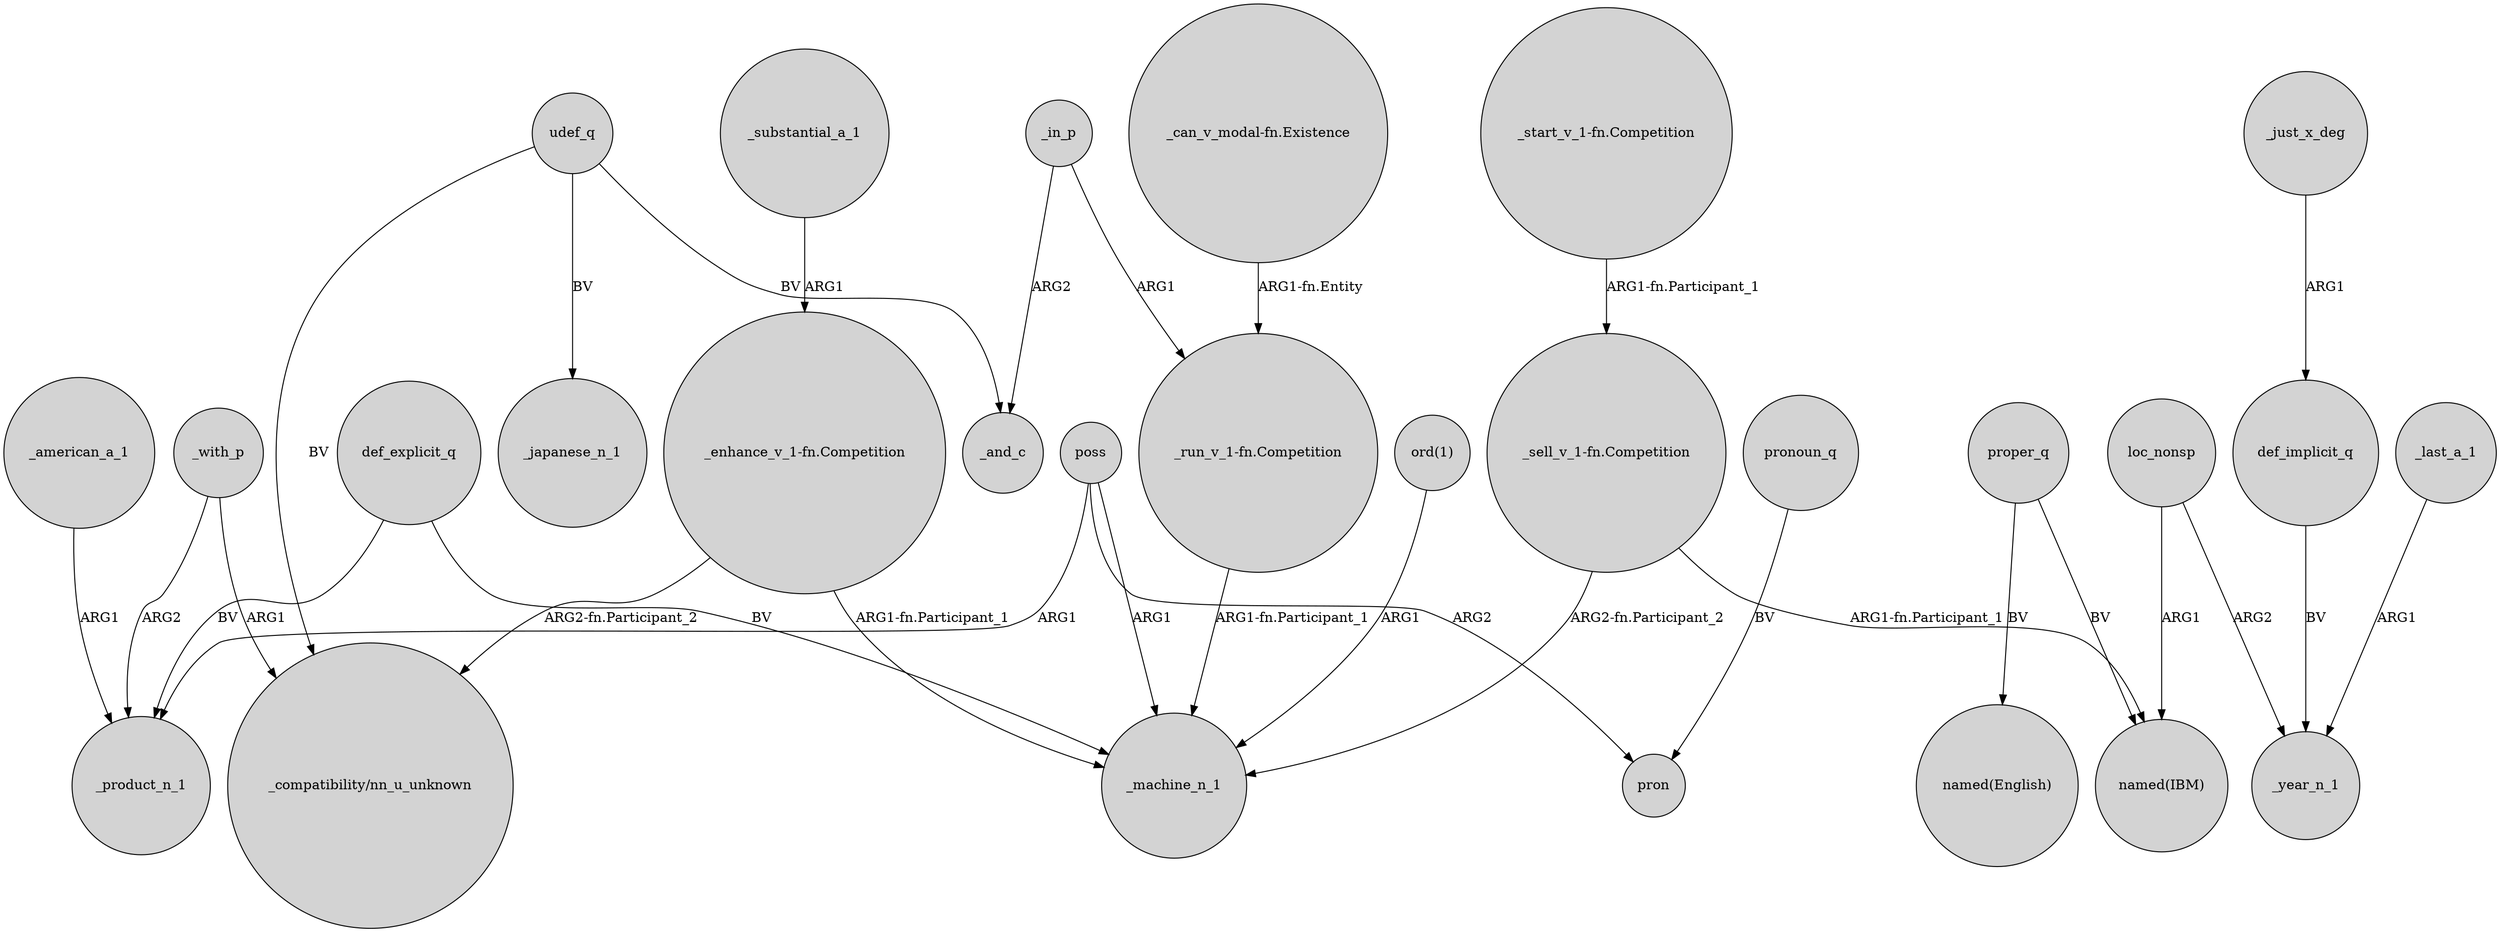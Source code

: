 digraph {
	node [shape=circle style=filled]
	def_explicit_q -> _product_n_1 [label=BV]
	_with_p -> "_compatibility/nn_u_unknown" [label=ARG1]
	_in_p -> _and_c [label=ARG2]
	"_enhance_v_1-fn.Competition" -> "_compatibility/nn_u_unknown" [label="ARG2-fn.Participant_2"]
	def_explicit_q -> _machine_n_1 [label=BV]
	_in_p -> "_run_v_1-fn.Competition" [label=ARG1]
	def_implicit_q -> _year_n_1 [label=BV]
	_substantial_a_1 -> "_enhance_v_1-fn.Competition" [label=ARG1]
	udef_q -> "_compatibility/nn_u_unknown" [label=BV]
	"_can_v_modal-fn.Existence" -> "_run_v_1-fn.Competition" [label="ARG1-fn.Entity"]
	_just_x_deg -> def_implicit_q [label=ARG1]
	_with_p -> _product_n_1 [label=ARG2]
	"_enhance_v_1-fn.Competition" -> _machine_n_1 [label="ARG1-fn.Participant_1"]
	proper_q -> "named(IBM)" [label=BV]
	loc_nonsp -> "named(IBM)" [label=ARG1]
	udef_q -> _and_c [label=BV]
	"_start_v_1-fn.Competition" -> "_sell_v_1-fn.Competition" [label="ARG1-fn.Participant_1"]
	loc_nonsp -> _year_n_1 [label=ARG2]
	_american_a_1 -> _product_n_1 [label=ARG1]
	pronoun_q -> pron [label=BV]
	"_sell_v_1-fn.Competition" -> "named(IBM)" [label="ARG1-fn.Participant_1"]
	poss -> pron [label=ARG2]
	_last_a_1 -> _year_n_1 [label=ARG1]
	"_sell_v_1-fn.Competition" -> _machine_n_1 [label="ARG2-fn.Participant_2"]
	proper_q -> "named(English)" [label=BV]
	udef_q -> _japanese_n_1 [label=BV]
	poss -> _machine_n_1 [label=ARG1]
	poss -> _product_n_1 [label=ARG1]
	"ord(1)" -> _machine_n_1 [label=ARG1]
	"_run_v_1-fn.Competition" -> _machine_n_1 [label="ARG1-fn.Participant_1"]
}
